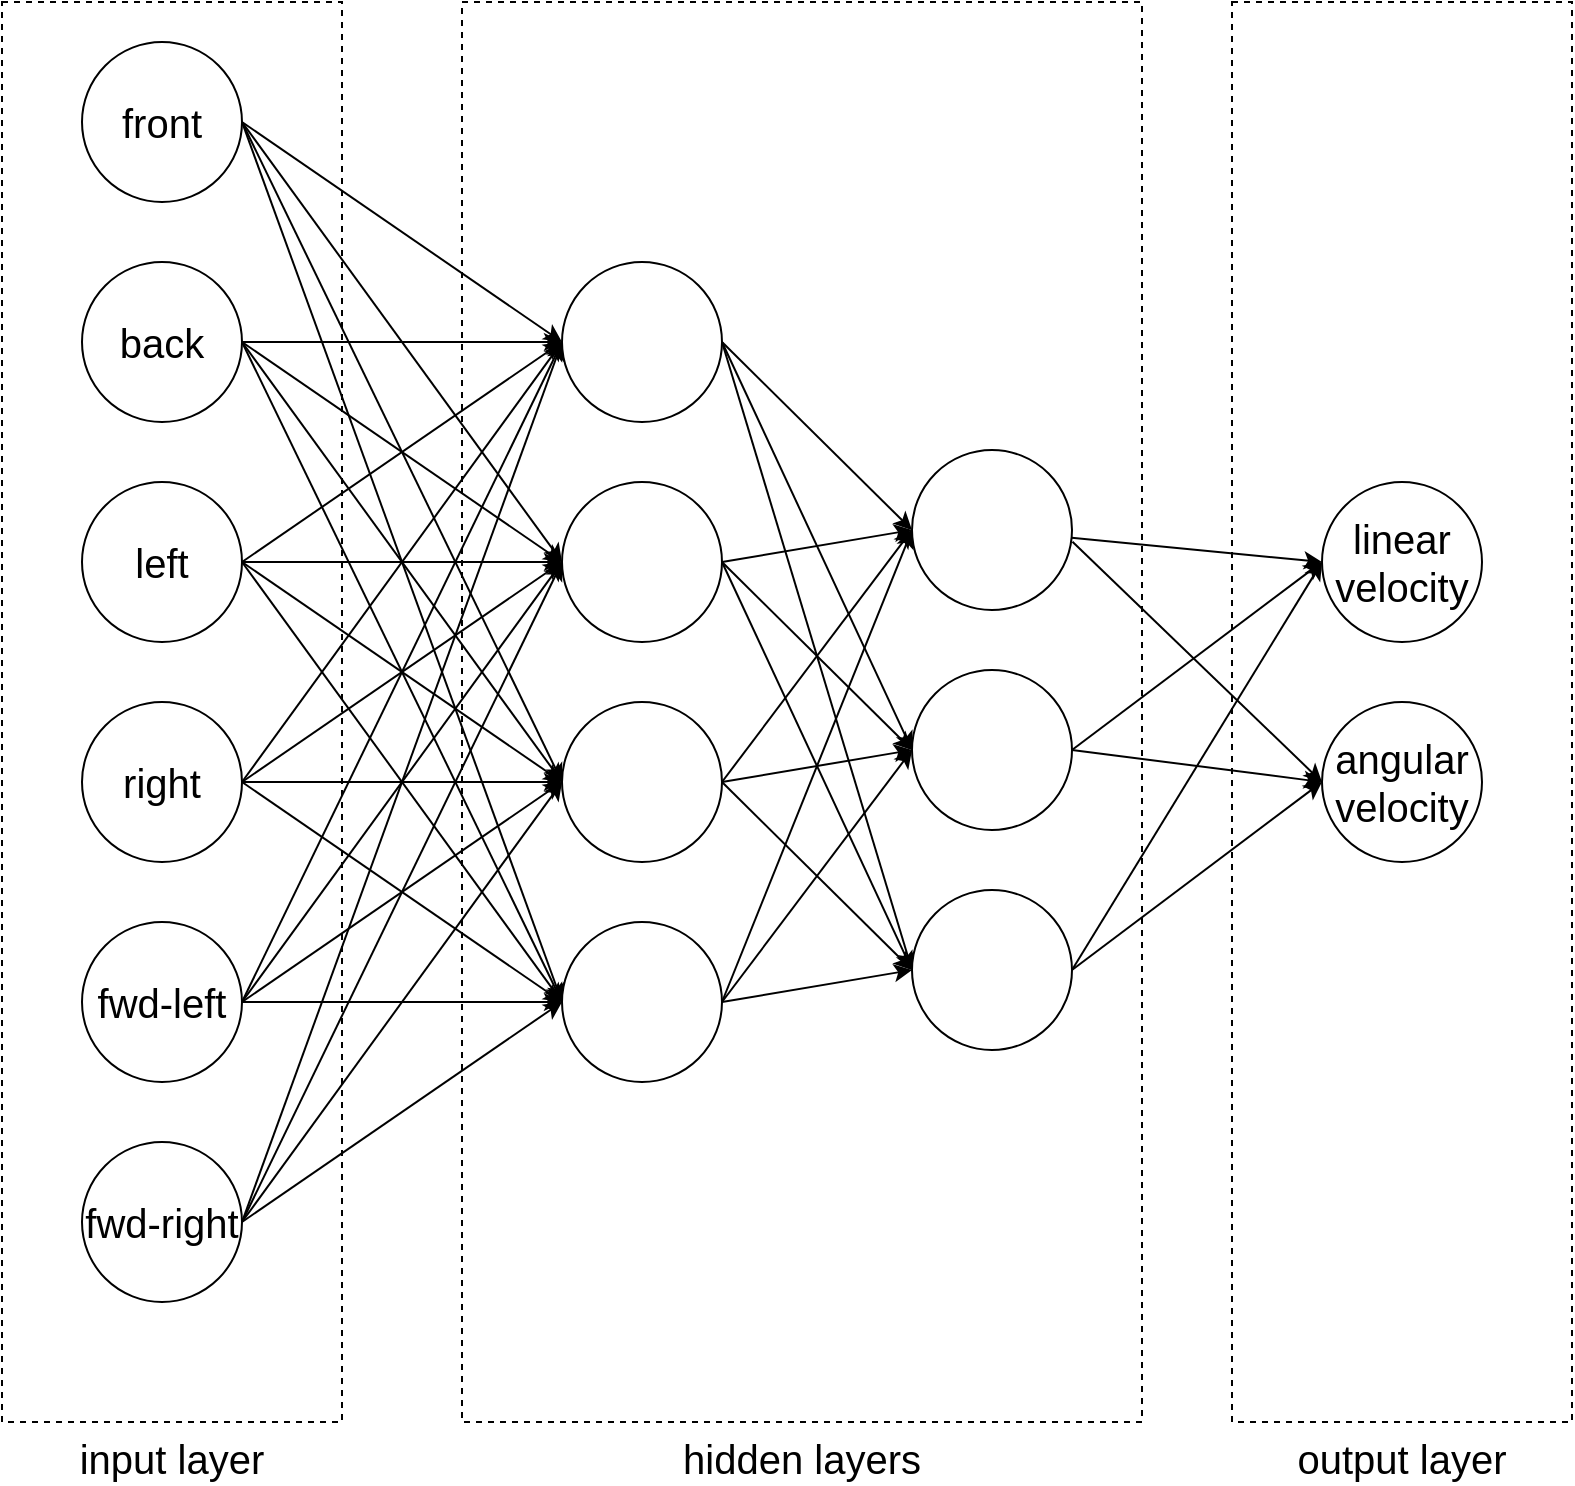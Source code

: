 <mxfile version="16.5.1" type="device"><diagram id="ANMILtIp8RjgZNF82fRT" name="neural-network"><mxGraphModel dx="1422" dy="865" grid="1" gridSize="10" guides="1" tooltips="1" connect="1" arrows="1" fold="1" page="1" pageScale="1" pageWidth="1169" pageHeight="827" math="0" shadow="0"><root><mxCell id="0"/><mxCell id="1" parent="0"/><mxCell id="ScinRypXYq4N9CakhT7i-59" value="input layer" style="rounded=0;whiteSpace=wrap;html=1;fontSize=20;dashed=1;strokeColor=default;fillColor=none;labelPosition=center;verticalLabelPosition=bottom;align=center;verticalAlign=top;" vertex="1" parent="1"><mxGeometry x="170" y="40" width="170" height="710" as="geometry"/></mxCell><mxCell id="ScinRypXYq4N9CakhT7i-17" style="orthogonalLoop=1;jettySize=auto;html=1;entryX=0;entryY=0.5;entryDx=0;entryDy=0;fontSize=20;strokeColor=default;rounded=0;exitX=1;exitY=0.5;exitDx=0;exitDy=0;" edge="1" parent="1" source="ScinRypXYq4N9CakhT7i-1" target="ScinRypXYq4N9CakhT7i-7"><mxGeometry relative="1" as="geometry"/></mxCell><mxCell id="ScinRypXYq4N9CakhT7i-19" style="edgeStyle=none;rounded=0;orthogonalLoop=1;jettySize=auto;html=1;entryX=0;entryY=0.5;entryDx=0;entryDy=0;fontSize=20;strokeColor=default;exitX=1;exitY=0.5;exitDx=0;exitDy=0;" edge="1" parent="1" source="ScinRypXYq4N9CakhT7i-1" target="ScinRypXYq4N9CakhT7i-8"><mxGeometry relative="1" as="geometry"/></mxCell><mxCell id="ScinRypXYq4N9CakhT7i-20" style="edgeStyle=none;rounded=0;orthogonalLoop=1;jettySize=auto;html=1;entryX=0;entryY=0.5;entryDx=0;entryDy=0;fontSize=20;strokeColor=default;exitX=1;exitY=0.5;exitDx=0;exitDy=0;" edge="1" parent="1" source="ScinRypXYq4N9CakhT7i-1" target="ScinRypXYq4N9CakhT7i-9"><mxGeometry relative="1" as="geometry"/></mxCell><mxCell id="ScinRypXYq4N9CakhT7i-21" style="edgeStyle=none;rounded=0;orthogonalLoop=1;jettySize=auto;html=1;entryX=0;entryY=0.5;entryDx=0;entryDy=0;fontSize=20;strokeColor=default;exitX=1;exitY=0.5;exitDx=0;exitDy=0;" edge="1" parent="1" source="ScinRypXYq4N9CakhT7i-1" target="ScinRypXYq4N9CakhT7i-10"><mxGeometry relative="1" as="geometry"/></mxCell><mxCell id="ScinRypXYq4N9CakhT7i-1" value="front" style="ellipse;whiteSpace=wrap;html=1;aspect=fixed;fontSize=20;" vertex="1" parent="1"><mxGeometry x="210" y="60" width="80" height="80" as="geometry"/></mxCell><mxCell id="ScinRypXYq4N9CakhT7i-18" style="edgeStyle=none;rounded=0;orthogonalLoop=1;jettySize=auto;html=1;entryX=0;entryY=0.5;entryDx=0;entryDy=0;fontSize=20;strokeColor=default;exitX=1;exitY=0.5;exitDx=0;exitDy=0;" edge="1" parent="1" source="ScinRypXYq4N9CakhT7i-2" target="ScinRypXYq4N9CakhT7i-7"><mxGeometry relative="1" as="geometry"><mxPoint x="310" y="220" as="sourcePoint"/></mxGeometry></mxCell><mxCell id="ScinRypXYq4N9CakhT7i-22" style="edgeStyle=none;rounded=0;orthogonalLoop=1;jettySize=auto;html=1;entryX=0;entryY=0.5;entryDx=0;entryDy=0;fontSize=20;strokeColor=default;exitX=1;exitY=0.5;exitDx=0;exitDy=0;" edge="1" parent="1" source="ScinRypXYq4N9CakhT7i-2" target="ScinRypXYq4N9CakhT7i-8"><mxGeometry relative="1" as="geometry"/></mxCell><mxCell id="ScinRypXYq4N9CakhT7i-23" style="edgeStyle=none;rounded=0;orthogonalLoop=1;jettySize=auto;html=1;entryX=0;entryY=0.5;entryDx=0;entryDy=0;fontSize=20;strokeColor=default;exitX=1;exitY=0.5;exitDx=0;exitDy=0;" edge="1" parent="1" source="ScinRypXYq4N9CakhT7i-2" target="ScinRypXYq4N9CakhT7i-9"><mxGeometry relative="1" as="geometry"/></mxCell><mxCell id="ScinRypXYq4N9CakhT7i-24" style="edgeStyle=none;rounded=0;orthogonalLoop=1;jettySize=auto;html=1;entryX=0;entryY=0.5;entryDx=0;entryDy=0;fontSize=20;strokeColor=default;exitX=1;exitY=0.5;exitDx=0;exitDy=0;" edge="1" parent="1" source="ScinRypXYq4N9CakhT7i-2" target="ScinRypXYq4N9CakhT7i-10"><mxGeometry relative="1" as="geometry"/></mxCell><mxCell id="ScinRypXYq4N9CakhT7i-2" value="back" style="ellipse;whiteSpace=wrap;html=1;aspect=fixed;fontSize=20;" vertex="1" parent="1"><mxGeometry x="210" y="170" width="80" height="80" as="geometry"/></mxCell><mxCell id="ScinRypXYq4N9CakhT7i-25" style="edgeStyle=none;rounded=0;orthogonalLoop=1;jettySize=auto;html=1;entryX=0;entryY=0.5;entryDx=0;entryDy=0;fontSize=20;strokeColor=default;exitX=1;exitY=0.5;exitDx=0;exitDy=0;" edge="1" parent="1" source="ScinRypXYq4N9CakhT7i-3" target="ScinRypXYq4N9CakhT7i-7"><mxGeometry relative="1" as="geometry"/></mxCell><mxCell id="ScinRypXYq4N9CakhT7i-26" style="edgeStyle=none;rounded=0;orthogonalLoop=1;jettySize=auto;html=1;entryX=0;entryY=0.5;entryDx=0;entryDy=0;fontSize=20;strokeColor=default;" edge="1" parent="1" source="ScinRypXYq4N9CakhT7i-3" target="ScinRypXYq4N9CakhT7i-8"><mxGeometry relative="1" as="geometry"/></mxCell><mxCell id="ScinRypXYq4N9CakhT7i-27" style="edgeStyle=none;rounded=0;orthogonalLoop=1;jettySize=auto;html=1;entryX=0;entryY=0.5;entryDx=0;entryDy=0;fontSize=20;strokeColor=default;exitX=1;exitY=0.5;exitDx=0;exitDy=0;" edge="1" parent="1" source="ScinRypXYq4N9CakhT7i-3" target="ScinRypXYq4N9CakhT7i-9"><mxGeometry relative="1" as="geometry"/></mxCell><mxCell id="ScinRypXYq4N9CakhT7i-28" style="edgeStyle=none;rounded=0;orthogonalLoop=1;jettySize=auto;html=1;entryX=0;entryY=0.5;entryDx=0;entryDy=0;fontSize=20;strokeColor=default;exitX=1;exitY=0.5;exitDx=0;exitDy=0;" edge="1" parent="1" source="ScinRypXYq4N9CakhT7i-3" target="ScinRypXYq4N9CakhT7i-10"><mxGeometry relative="1" as="geometry"/></mxCell><mxCell id="ScinRypXYq4N9CakhT7i-3" value="left" style="ellipse;whiteSpace=wrap;html=1;aspect=fixed;fontSize=20;" vertex="1" parent="1"><mxGeometry x="210" y="280" width="80" height="80" as="geometry"/></mxCell><mxCell id="ScinRypXYq4N9CakhT7i-29" style="edgeStyle=none;rounded=0;orthogonalLoop=1;jettySize=auto;html=1;entryX=0;entryY=0.5;entryDx=0;entryDy=0;fontSize=20;strokeColor=default;exitX=1;exitY=0.5;exitDx=0;exitDy=0;" edge="1" parent="1" source="ScinRypXYq4N9CakhT7i-4" target="ScinRypXYq4N9CakhT7i-7"><mxGeometry relative="1" as="geometry"/></mxCell><mxCell id="ScinRypXYq4N9CakhT7i-30" style="edgeStyle=none;rounded=0;orthogonalLoop=1;jettySize=auto;html=1;entryX=0;entryY=0.5;entryDx=0;entryDy=0;fontSize=20;strokeColor=default;exitX=1;exitY=0.5;exitDx=0;exitDy=0;" edge="1" parent="1" source="ScinRypXYq4N9CakhT7i-4" target="ScinRypXYq4N9CakhT7i-8"><mxGeometry relative="1" as="geometry"/></mxCell><mxCell id="ScinRypXYq4N9CakhT7i-31" style="edgeStyle=none;rounded=0;orthogonalLoop=1;jettySize=auto;html=1;entryX=0;entryY=0.5;entryDx=0;entryDy=0;fontSize=20;strokeColor=default;" edge="1" parent="1" source="ScinRypXYq4N9CakhT7i-4" target="ScinRypXYq4N9CakhT7i-9"><mxGeometry relative="1" as="geometry"/></mxCell><mxCell id="ScinRypXYq4N9CakhT7i-32" style="edgeStyle=none;rounded=0;orthogonalLoop=1;jettySize=auto;html=1;entryX=0;entryY=0.5;entryDx=0;entryDy=0;fontSize=20;strokeColor=default;exitX=1;exitY=0.5;exitDx=0;exitDy=0;" edge="1" parent="1" source="ScinRypXYq4N9CakhT7i-4" target="ScinRypXYq4N9CakhT7i-10"><mxGeometry relative="1" as="geometry"/></mxCell><mxCell id="ScinRypXYq4N9CakhT7i-4" value="right" style="ellipse;whiteSpace=wrap;html=1;aspect=fixed;fontSize=20;" vertex="1" parent="1"><mxGeometry x="210" y="390" width="80" height="80" as="geometry"/></mxCell><mxCell id="ScinRypXYq4N9CakhT7i-33" style="edgeStyle=none;rounded=0;orthogonalLoop=1;jettySize=auto;html=1;entryX=0;entryY=0.5;entryDx=0;entryDy=0;fontSize=20;strokeColor=default;exitX=1;exitY=0.5;exitDx=0;exitDy=0;" edge="1" parent="1" source="ScinRypXYq4N9CakhT7i-5" target="ScinRypXYq4N9CakhT7i-7"><mxGeometry relative="1" as="geometry"/></mxCell><mxCell id="ScinRypXYq4N9CakhT7i-34" style="edgeStyle=none;rounded=0;orthogonalLoop=1;jettySize=auto;html=1;entryX=0;entryY=0.5;entryDx=0;entryDy=0;fontSize=20;strokeColor=default;exitX=1;exitY=0.5;exitDx=0;exitDy=0;" edge="1" parent="1" source="ScinRypXYq4N9CakhT7i-5" target="ScinRypXYq4N9CakhT7i-8"><mxGeometry relative="1" as="geometry"/></mxCell><mxCell id="ScinRypXYq4N9CakhT7i-35" style="edgeStyle=none;rounded=0;orthogonalLoop=1;jettySize=auto;html=1;entryX=0;entryY=0.5;entryDx=0;entryDy=0;fontSize=20;strokeColor=default;exitX=1;exitY=0.5;exitDx=0;exitDy=0;" edge="1" parent="1" source="ScinRypXYq4N9CakhT7i-5" target="ScinRypXYq4N9CakhT7i-9"><mxGeometry relative="1" as="geometry"/></mxCell><mxCell id="ScinRypXYq4N9CakhT7i-36" style="edgeStyle=none;rounded=0;orthogonalLoop=1;jettySize=auto;html=1;entryX=0;entryY=0.5;entryDx=0;entryDy=0;fontSize=20;strokeColor=default;" edge="1" parent="1" source="ScinRypXYq4N9CakhT7i-5" target="ScinRypXYq4N9CakhT7i-10"><mxGeometry relative="1" as="geometry"/></mxCell><mxCell id="ScinRypXYq4N9CakhT7i-5" value="fwd-left" style="ellipse;whiteSpace=wrap;html=1;aspect=fixed;fontSize=20;" vertex="1" parent="1"><mxGeometry x="210" y="500" width="80" height="80" as="geometry"/></mxCell><mxCell id="ScinRypXYq4N9CakhT7i-37" style="edgeStyle=none;rounded=0;orthogonalLoop=1;jettySize=auto;html=1;entryX=0;entryY=0.5;entryDx=0;entryDy=0;fontSize=20;strokeColor=default;exitX=1;exitY=0.5;exitDx=0;exitDy=0;" edge="1" parent="1" source="ScinRypXYq4N9CakhT7i-6" target="ScinRypXYq4N9CakhT7i-7"><mxGeometry relative="1" as="geometry"/></mxCell><mxCell id="ScinRypXYq4N9CakhT7i-38" style="edgeStyle=none;rounded=0;orthogonalLoop=1;jettySize=auto;html=1;entryX=0;entryY=0.5;entryDx=0;entryDy=0;fontSize=20;strokeColor=default;exitX=1;exitY=0.5;exitDx=0;exitDy=0;" edge="1" parent="1" source="ScinRypXYq4N9CakhT7i-6" target="ScinRypXYq4N9CakhT7i-8"><mxGeometry relative="1" as="geometry"/></mxCell><mxCell id="ScinRypXYq4N9CakhT7i-39" style="edgeStyle=none;rounded=0;orthogonalLoop=1;jettySize=auto;html=1;entryX=0;entryY=0.5;entryDx=0;entryDy=0;fontSize=20;strokeColor=default;exitX=1;exitY=0.5;exitDx=0;exitDy=0;" edge="1" parent="1" source="ScinRypXYq4N9CakhT7i-6" target="ScinRypXYq4N9CakhT7i-9"><mxGeometry relative="1" as="geometry"/></mxCell><mxCell id="ScinRypXYq4N9CakhT7i-40" style="edgeStyle=none;rounded=0;orthogonalLoop=1;jettySize=auto;html=1;entryX=0;entryY=0.5;entryDx=0;entryDy=0;fontSize=20;strokeColor=default;exitX=1;exitY=0.5;exitDx=0;exitDy=0;" edge="1" parent="1" source="ScinRypXYq4N9CakhT7i-6" target="ScinRypXYq4N9CakhT7i-10"><mxGeometry relative="1" as="geometry"/></mxCell><mxCell id="ScinRypXYq4N9CakhT7i-6" value="fwd-right" style="ellipse;whiteSpace=wrap;html=1;aspect=fixed;fontSize=20;" vertex="1" parent="1"><mxGeometry x="210" y="610" width="80" height="80" as="geometry"/></mxCell><mxCell id="ScinRypXYq4N9CakhT7i-41" style="edgeStyle=none;rounded=0;orthogonalLoop=1;jettySize=auto;html=1;exitX=1;exitY=0.5;exitDx=0;exitDy=0;entryX=0;entryY=0.5;entryDx=0;entryDy=0;fontSize=20;strokeColor=default;" edge="1" parent="1" source="ScinRypXYq4N9CakhT7i-7" target="ScinRypXYq4N9CakhT7i-11"><mxGeometry relative="1" as="geometry"/></mxCell><mxCell id="ScinRypXYq4N9CakhT7i-42" style="edgeStyle=none;rounded=0;orthogonalLoop=1;jettySize=auto;html=1;entryX=0;entryY=0.5;entryDx=0;entryDy=0;fontSize=20;strokeColor=default;exitX=1;exitY=0.5;exitDx=0;exitDy=0;" edge="1" parent="1" source="ScinRypXYq4N9CakhT7i-7" target="ScinRypXYq4N9CakhT7i-12"><mxGeometry relative="1" as="geometry"/></mxCell><mxCell id="ScinRypXYq4N9CakhT7i-43" style="edgeStyle=none;rounded=0;orthogonalLoop=1;jettySize=auto;html=1;entryX=0;entryY=0.5;entryDx=0;entryDy=0;fontSize=20;strokeColor=default;exitX=1;exitY=0.5;exitDx=0;exitDy=0;" edge="1" parent="1" source="ScinRypXYq4N9CakhT7i-7" target="ScinRypXYq4N9CakhT7i-15"><mxGeometry relative="1" as="geometry"/></mxCell><mxCell id="ScinRypXYq4N9CakhT7i-7" value="" style="ellipse;whiteSpace=wrap;html=1;aspect=fixed;fontSize=20;" vertex="1" parent="1"><mxGeometry x="450" y="170" width="80" height="80" as="geometry"/></mxCell><mxCell id="ScinRypXYq4N9CakhT7i-44" style="edgeStyle=none;rounded=0;orthogonalLoop=1;jettySize=auto;html=1;entryX=0;entryY=0.5;entryDx=0;entryDy=0;fontSize=20;strokeColor=default;exitX=1;exitY=0.5;exitDx=0;exitDy=0;" edge="1" parent="1" source="ScinRypXYq4N9CakhT7i-8" target="ScinRypXYq4N9CakhT7i-11"><mxGeometry relative="1" as="geometry"/></mxCell><mxCell id="ScinRypXYq4N9CakhT7i-45" style="edgeStyle=none;rounded=0;orthogonalLoop=1;jettySize=auto;html=1;entryX=0;entryY=0.5;entryDx=0;entryDy=0;fontSize=20;strokeColor=default;exitX=1;exitY=0.5;exitDx=0;exitDy=0;" edge="1" parent="1" source="ScinRypXYq4N9CakhT7i-8" target="ScinRypXYq4N9CakhT7i-12"><mxGeometry relative="1" as="geometry"/></mxCell><mxCell id="ScinRypXYq4N9CakhT7i-46" style="edgeStyle=none;rounded=0;orthogonalLoop=1;jettySize=auto;html=1;entryX=0;entryY=0.5;entryDx=0;entryDy=0;fontSize=20;strokeColor=default;exitX=1;exitY=0.5;exitDx=0;exitDy=0;" edge="1" parent="1" source="ScinRypXYq4N9CakhT7i-8" target="ScinRypXYq4N9CakhT7i-15"><mxGeometry relative="1" as="geometry"/></mxCell><mxCell id="ScinRypXYq4N9CakhT7i-8" value="" style="ellipse;whiteSpace=wrap;html=1;aspect=fixed;fontSize=20;" vertex="1" parent="1"><mxGeometry x="450" y="280" width="80" height="80" as="geometry"/></mxCell><mxCell id="ScinRypXYq4N9CakhT7i-47" style="edgeStyle=none;rounded=0;orthogonalLoop=1;jettySize=auto;html=1;entryX=0;entryY=0.5;entryDx=0;entryDy=0;fontSize=20;strokeColor=default;exitX=1;exitY=0.5;exitDx=0;exitDy=0;" edge="1" parent="1" source="ScinRypXYq4N9CakhT7i-9" target="ScinRypXYq4N9CakhT7i-11"><mxGeometry relative="1" as="geometry"/></mxCell><mxCell id="ScinRypXYq4N9CakhT7i-48" style="edgeStyle=none;rounded=0;orthogonalLoop=1;jettySize=auto;html=1;entryX=0;entryY=0.5;entryDx=0;entryDy=0;fontSize=20;strokeColor=default;exitX=1;exitY=0.5;exitDx=0;exitDy=0;" edge="1" parent="1" source="ScinRypXYq4N9CakhT7i-9" target="ScinRypXYq4N9CakhT7i-12"><mxGeometry relative="1" as="geometry"/></mxCell><mxCell id="ScinRypXYq4N9CakhT7i-49" style="edgeStyle=none;rounded=0;orthogonalLoop=1;jettySize=auto;html=1;entryX=0;entryY=0.5;entryDx=0;entryDy=0;fontSize=20;strokeColor=default;exitX=1;exitY=0.5;exitDx=0;exitDy=0;" edge="1" parent="1" source="ScinRypXYq4N9CakhT7i-9" target="ScinRypXYq4N9CakhT7i-15"><mxGeometry relative="1" as="geometry"/></mxCell><mxCell id="ScinRypXYq4N9CakhT7i-9" value="" style="ellipse;whiteSpace=wrap;html=1;aspect=fixed;fontSize=20;" vertex="1" parent="1"><mxGeometry x="450" y="390" width="80" height="80" as="geometry"/></mxCell><mxCell id="ScinRypXYq4N9CakhT7i-50" style="edgeStyle=none;rounded=0;orthogonalLoop=1;jettySize=auto;html=1;entryX=0;entryY=0.5;entryDx=0;entryDy=0;fontSize=20;strokeColor=default;exitX=1;exitY=0.5;exitDx=0;exitDy=0;" edge="1" parent="1" source="ScinRypXYq4N9CakhT7i-10" target="ScinRypXYq4N9CakhT7i-11"><mxGeometry relative="1" as="geometry"/></mxCell><mxCell id="ScinRypXYq4N9CakhT7i-51" style="edgeStyle=none;rounded=0;orthogonalLoop=1;jettySize=auto;html=1;entryX=0;entryY=0.5;entryDx=0;entryDy=0;fontSize=20;strokeColor=default;exitX=1;exitY=0.5;exitDx=0;exitDy=0;" edge="1" parent="1" source="ScinRypXYq4N9CakhT7i-10" target="ScinRypXYq4N9CakhT7i-12"><mxGeometry relative="1" as="geometry"/></mxCell><mxCell id="ScinRypXYq4N9CakhT7i-52" style="edgeStyle=none;rounded=0;orthogonalLoop=1;jettySize=auto;html=1;entryX=0;entryY=0.5;entryDx=0;entryDy=0;fontSize=20;strokeColor=default;exitX=1;exitY=0.5;exitDx=0;exitDy=0;" edge="1" parent="1" source="ScinRypXYq4N9CakhT7i-10" target="ScinRypXYq4N9CakhT7i-15"><mxGeometry relative="1" as="geometry"/></mxCell><mxCell id="ScinRypXYq4N9CakhT7i-10" value="" style="ellipse;whiteSpace=wrap;html=1;aspect=fixed;fontSize=20;" vertex="1" parent="1"><mxGeometry x="450" y="500" width="80" height="80" as="geometry"/></mxCell><mxCell id="ScinRypXYq4N9CakhT7i-53" style="edgeStyle=none;rounded=0;orthogonalLoop=1;jettySize=auto;html=1;entryX=0;entryY=0.5;entryDx=0;entryDy=0;fontSize=20;strokeColor=default;" edge="1" parent="1" source="ScinRypXYq4N9CakhT7i-11" target="ScinRypXYq4N9CakhT7i-13"><mxGeometry relative="1" as="geometry"/></mxCell><mxCell id="ScinRypXYq4N9CakhT7i-54" style="edgeStyle=none;rounded=0;orthogonalLoop=1;jettySize=auto;html=1;entryX=0;entryY=0.5;entryDx=0;entryDy=0;fontSize=20;strokeColor=default;exitX=1.003;exitY=0.574;exitDx=0;exitDy=0;exitPerimeter=0;" edge="1" parent="1" source="ScinRypXYq4N9CakhT7i-11" target="ScinRypXYq4N9CakhT7i-14"><mxGeometry relative="1" as="geometry"/></mxCell><mxCell id="ScinRypXYq4N9CakhT7i-11" value="" style="ellipse;whiteSpace=wrap;html=1;aspect=fixed;fontSize=20;" vertex="1" parent="1"><mxGeometry x="625" y="264" width="80" height="80" as="geometry"/></mxCell><mxCell id="ScinRypXYq4N9CakhT7i-55" style="edgeStyle=none;rounded=0;orthogonalLoop=1;jettySize=auto;html=1;entryX=0;entryY=0.5;entryDx=0;entryDy=0;fontSize=20;strokeColor=default;exitX=1;exitY=0.5;exitDx=0;exitDy=0;" edge="1" parent="1" source="ScinRypXYq4N9CakhT7i-12" target="ScinRypXYq4N9CakhT7i-13"><mxGeometry relative="1" as="geometry"/></mxCell><mxCell id="ScinRypXYq4N9CakhT7i-56" style="edgeStyle=none;rounded=0;orthogonalLoop=1;jettySize=auto;html=1;entryX=0;entryY=0.5;entryDx=0;entryDy=0;fontSize=20;strokeColor=default;exitX=1;exitY=0.5;exitDx=0;exitDy=0;" edge="1" parent="1" source="ScinRypXYq4N9CakhT7i-12" target="ScinRypXYq4N9CakhT7i-14"><mxGeometry relative="1" as="geometry"/></mxCell><mxCell id="ScinRypXYq4N9CakhT7i-12" value="" style="ellipse;whiteSpace=wrap;html=1;aspect=fixed;fontSize=20;" vertex="1" parent="1"><mxGeometry x="625" y="374" width="80" height="80" as="geometry"/></mxCell><mxCell id="ScinRypXYq4N9CakhT7i-13" value="linear&lt;br style=&quot;font-size: 20px;&quot;&gt;velocity" style="ellipse;whiteSpace=wrap;html=1;aspect=fixed;fontSize=20;" vertex="1" parent="1"><mxGeometry x="830" y="280" width="80" height="80" as="geometry"/></mxCell><mxCell id="ScinRypXYq4N9CakhT7i-14" value="angular&lt;br style=&quot;font-size: 20px;&quot;&gt;velocity" style="ellipse;whiteSpace=wrap;html=1;aspect=fixed;fontSize=20;" vertex="1" parent="1"><mxGeometry x="830" y="390" width="80" height="80" as="geometry"/></mxCell><mxCell id="ScinRypXYq4N9CakhT7i-57" style="edgeStyle=none;rounded=0;orthogonalLoop=1;jettySize=auto;html=1;entryX=0;entryY=0.5;entryDx=0;entryDy=0;fontSize=20;strokeColor=default;exitX=1;exitY=0.5;exitDx=0;exitDy=0;" edge="1" parent="1" source="ScinRypXYq4N9CakhT7i-15" target="ScinRypXYq4N9CakhT7i-13"><mxGeometry relative="1" as="geometry"/></mxCell><mxCell id="ScinRypXYq4N9CakhT7i-58" style="edgeStyle=none;rounded=0;orthogonalLoop=1;jettySize=auto;html=1;entryX=0;entryY=0.5;entryDx=0;entryDy=0;fontSize=20;strokeColor=default;exitX=1;exitY=0.5;exitDx=0;exitDy=0;" edge="1" parent="1" source="ScinRypXYq4N9CakhT7i-15" target="ScinRypXYq4N9CakhT7i-14"><mxGeometry relative="1" as="geometry"/></mxCell><mxCell id="ScinRypXYq4N9CakhT7i-15" value="" style="ellipse;whiteSpace=wrap;html=1;aspect=fixed;fontSize=20;" vertex="1" parent="1"><mxGeometry x="625" y="484" width="80" height="80" as="geometry"/></mxCell><mxCell id="ScinRypXYq4N9CakhT7i-60" value="hidden layers" style="rounded=0;whiteSpace=wrap;html=1;fontSize=20;dashed=1;fillColor=none;labelPosition=center;verticalLabelPosition=bottom;align=center;verticalAlign=top;" vertex="1" parent="1"><mxGeometry x="400" y="40" width="340" height="710" as="geometry"/></mxCell><mxCell id="ScinRypXYq4N9CakhT7i-61" value="output layer" style="rounded=0;whiteSpace=wrap;html=1;fontSize=20;dashed=1;fillColor=none;labelPosition=center;verticalLabelPosition=bottom;align=center;verticalAlign=top;" vertex="1" parent="1"><mxGeometry x="785" y="40" width="170" height="710" as="geometry"/></mxCell></root></mxGraphModel></diagram></mxfile>
